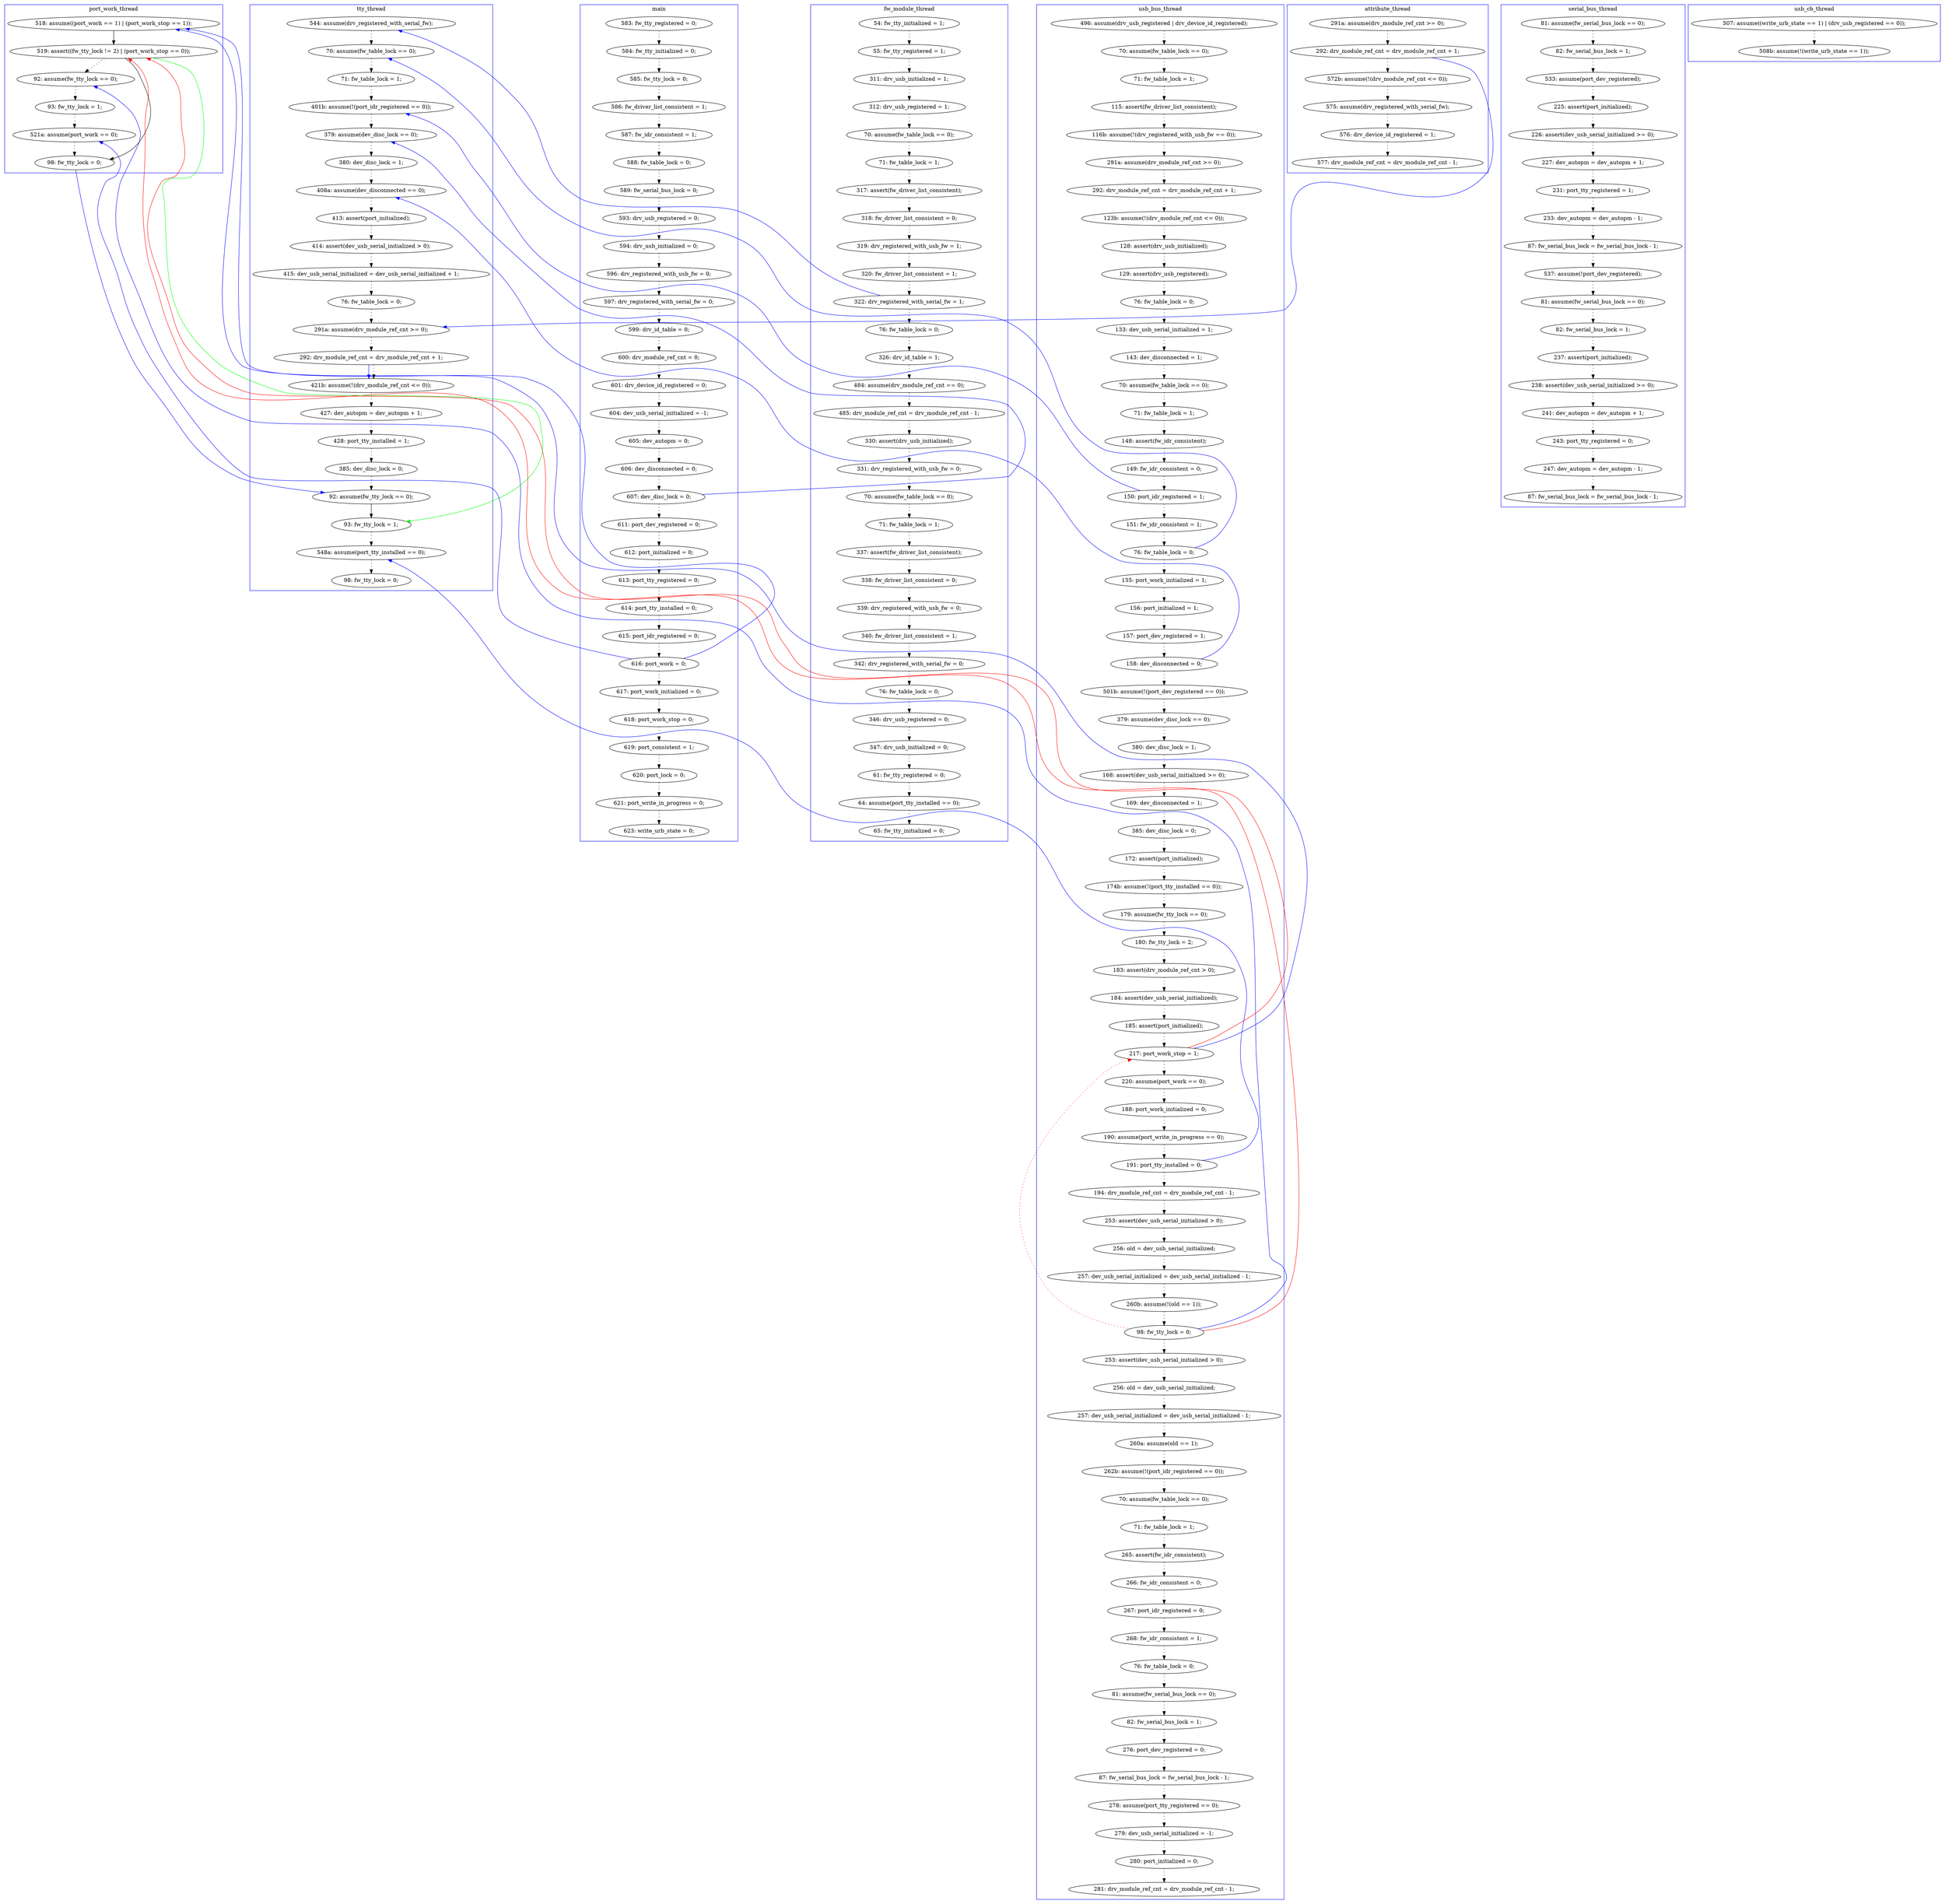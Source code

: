 digraph ProofObject {
	105 -> 106 [style = dotted, color = black]
	117 -> 120 [style = dotted, color = black]
	133 -> 141 [color = Blue, constraint = false]
	283 -> 284 [style = dotted, color = black]
	211 -> 212 [style = dotted, color = black]
	241 -> 243 [style = dotted, color = black]
	22 -> 23 [style = dotted, color = black]
	321 -> 323 [style = dotted, color = black]
	15 -> 16 [style = dotted, color = black]
	228 -> 239 [style = dotted, color = black]
	28 -> 29 [style = dotted, color = black]
	2 -> 3 [style = dotted, color = black]
	330 -> 335 [style = dotted, color = black]
	204 -> 205 [style = dotted, color = black]
	265 -> 266 [style = dotted, color = black]
	109 -> 111 [style = dotted, color = black]
	93 -> 101 [style = dotted, color = black]
	8 -> 9 [style = dotted, color = black]
	325 -> 329 [style = dotted, color = black]
	218 -> 219 [style = dotted, color = black]
	240 -> 241 [style = dotted, color = black]
	183 -> 187 [style = dotted, color = black]
	255 -> 258 [style = dotted, color = black]
	83 -> 122 [style = dotted, color = black]
	16 -> 17 [style = dotted, color = black]
	340 -> 341 [color = Black]
	5 -> 6 [style = dotted, color = black]
	67 -> 69 [style = dotted, color = black]
	228 -> 324 [color = Blue, constraint = false]
	54 -> 63 [style = dotted, color = black]
	248 -> 249 [style = dotted, color = black]
	201 -> 202 [style = dotted, color = black]
	326 -> 330 [style = dotted, color = black]
	266 -> 268 [style = dotted, color = black]
	63 -> 64 [style = dotted, color = black]
	46 -> 49 [style = dotted, color = black]
	27 -> 28 [style = dotted, color = black]
	339 -> 340 [color = Blue, constraint = false]
	146 -> 149 [style = dotted, color = black]
	52 -> 55 [style = dotted, color = black]
	208 -> 316 [color = Blue, constraint = false]
	90 -> 93 [style = dotted, color = black]
	323 -> 326 [style = dotted, color = black]
	154 -> 155 [style = dotted, color = black]
	160 -> 161 [style = dotted, color = black]
	317 -> 324 [style = dotted, color = black]
	358 -> 359 [style = dotted, color = black]
	116 -> 126 [color = Blue, constraint = false]
	209 -> 211 [style = dotted, color = black]
	252 -> 253 [style = dotted, color = black]
	275 -> 276 [style = dotted, color = black]
	25 -> 316 [color = Blue, constraint = false]
	145 -> 146 [style = dotted, color = black]
	12 -> 13 [style = dotted, color = black]
	149 -> 154 [style = dotted, color = black]
	87 -> 90 [style = dotted, color = black]
	26 -> 27 [style = dotted, color = black]
	317 -> 339 [color = Black]
	81 -> 84 [style = dotted, color = black]
	176 -> 177 [style = dotted, color = black]
	169 -> 173 [style = dotted, color = black]
	25 -> 329 [color = Blue, constraint = false]
	115 -> 169 [style = dotted, color = black]
	116 -> 117 [style = dotted, color = black]
	6 -> 7 [style = dotted, color = black]
	249 -> 252 [style = dotted, color = black]
	41 -> 42 [style = dotted, color = black]
	303 -> 304 [style = dotted, color = black]
	187 -> 340 [style = dotted, color = black]
	161 -> 163 [style = dotted, color = black]
	167 -> 168 [style = dotted, color = black]
	25 -> 26 [style = dotted, color = black]
	329 -> 339 [style = dotted, color = black]
	181 -> 183 [style = dotted, color = black]
	335 -> 346 [style = dotted, color = black]
	268 -> 273 [style = dotted, color = black]
	155 -> 158 [color = Blue, constraint = false]
	316 -> 317 [color = Black]
	55 -> 83 [color = Blue, constraint = false]
	49 -> 50 [style = dotted, color = black]
	300 -> 303 [style = dotted, color = black]
	284 -> 285 [style = dotted, color = black]
	42 -> 45 [style = dotted, color = black]
	193 -> 196 [style = dotted, color = black]
	123 -> 126 [style = dotted, color = black]
	319 -> 321 [style = dotted, color = black]
	258 -> 265 [style = dotted, color = black]
	75 -> 76 [style = dotted, color = black]
	131 -> 133 [style = dotted, color = black]
	205 -> 208 [style = dotted, color = black]
	341 -> 344 [style = dotted, color = black]
	273 -> 286 [style = dotted, color = black]
	18 -> 19 [style = dotted, color = black]
	271 -> 275 [style = dotted, color = black]
	309 -> 310 [style = dotted, color = black]
	173 -> 278 [style = dotted, color = black]
	51 -> 52 [style = dotted, color = black]
	324 -> 325 [style = dotted, color = black]
	133 -> 170 [style = dotted, color = black]
	223 -> 271 [style = dotted, color = black]
	135 -> 141 [style = dotted, color = black]
	23 -> 24 [style = dotted, color = black]
	282 -> 283 [style = dotted, color = black]
	84 -> 87 [style = dotted, color = black]
	276 -> 282 [style = dotted, color = black]
	11 -> 12 [style = dotted, color = black]
	245 -> 248 [style = dotted, color = black]
	214 -> 218 [style = dotted, color = black]
	222 -> 228 [style = dotted, color = black]
	344 -> 373 [style = dotted, color = black]
	243 -> 245 [style = dotted, color = black]
	293 -> 298 [style = dotted, color = black]
	30 -> 31 [style = dotted, color = black]
	37 -> 41 [style = dotted, color = black]
	304 -> 309 [style = dotted, color = black]
	115 -> 154 [color = Blue, constraint = false]
	111 -> 116 [style = dotted, color = black]
	288 -> 290 [style = dotted, color = black]
	50 -> 51 [style = dotted, color = black]
	290 -> 292 [style = dotted, color = black]
	208 -> 317 [color = Red, constraint = false]
	228 -> 317 [color = Red, constraint = false]
	346 -> 351 [style = dotted, color = black]
	29 -> 30 [style = dotted, color = black]
	285 -> 293 [style = dotted, color = black]
	158 -> 181 [style = dotted, color = black]
	134 -> 135 [style = dotted, color = black]
	20 -> 21 [style = dotted, color = black]
	192 -> 193 [style = dotted, color = black]
	163 -> 166 [style = dotted, color = black]
	129 -> 131 [style = dotted, color = black]
	69 -> 75 [style = dotted, color = black]
	142 -> 145 [style = dotted, color = black]
	278 -> 294 [style = dotted, color = black]
	101 -> 105 [style = dotted, color = black]
	239 -> 240 [style = dotted, color = black]
	286 -> 288 [style = dotted, color = black]
	24 -> 25 [style = dotted, color = black]
	155 -> 158 [style = dotted, color = black]
	213 -> 214 [style = dotted, color = black]
	120 -> 128 [style = dotted, color = black]
	60 -> 70 [style = dotted, color = black]
	299 -> 300 [style = dotted, color = black]
	228 -> 208 [style = dotted, color = red, constraint = false]
	114 -> 115 [style = dotted, color = black]
	19 -> 134 [color = Blue, constraint = false]
	7 -> 8 [style = dotted, color = black]
	4 -> 5 [style = dotted, color = black]
	3 -> 4 [style = dotted, color = black]
	189 -> 192 [style = dotted, color = black]
	76 -> 81 [style = dotted, color = black]
	357 -> 358 [style = dotted, color = black]
	177 -> 223 [style = dotted, color = black]
	220 -> 222 [style = dotted, color = black]
	203 -> 204 [style = dotted, color = black]
	55 -> 60 [style = dotted, color = black]
	14 -> 15 [style = dotted, color = black]
	188 -> 189 [style = dotted, color = black]
	212 -> 213 [style = dotted, color = black]
	170 -> 188 [style = dotted, color = black]
	200 -> 201 [style = dotted, color = black]
	168 -> 176 [style = dotted, color = black]
	45 -> 46 [style = dotted, color = black]
	126 -> 134 [style = dotted, color = black]
	141 -> 142 [style = dotted, color = black]
	347 -> 349 [style = dotted, color = black]
	19 -> 20 [style = dotted, color = black]
	219 -> 220 [style = dotted, color = black]
	36 -> 37 [style = dotted, color = black]
	351 -> 357 [style = dotted, color = black]
	64 -> 67 [style = dotted, color = black]
	13 -> 14 [style = dotted, color = black]
	17 -> 18 [style = dotted, color = black]
	253 -> 254 [style = dotted, color = black]
	128 -> 129 [style = dotted, color = black]
	106 -> 109 [style = dotted, color = black]
	122 -> 123 [style = dotted, color = black]
	310 -> 319 [style = dotted, color = black]
	198 -> 200 [style = dotted, color = black]
	70 -> 299 [style = dotted, color = black]
	208 -> 209 [style = dotted, color = black]
	202 -> 203 [style = dotted, color = black]
	10 -> 11 [style = dotted, color = black]
	120 -> 122 [color = Blue, constraint = false]
	213 -> 344 [color = Blue, constraint = false]
	21 -> 22 [style = dotted, color = black]
	166 -> 167 [style = dotted, color = black]
	196 -> 198 [style = dotted, color = black]
	254 -> 255 [style = dotted, color = black]
	9 -> 10 [style = dotted, color = black]
	317 -> 341 [color = Green, constraint = false]
	subgraph cluster6 {
		label = usb_cb_thread
		color = blue
		349  [label = "508b: assume(!(write_urb_state == 1));"]
		347  [label = "507: assume((write_urb_state == 1) | (drv_usb_registered == 0));"]
	}
	subgraph cluster7 {
		label = port_work_thread
		color = blue
		325  [label = "93: fw_tty_lock = 1;"]
		316  [label = "518: assume((port_work == 1) | (port_work_stop == 1));"]
		317  [label = "519: assert((fw_tty_lock != 2) | (port_work_stop == 0));"]
		329  [label = "521a: assume(port_work == 0);"]
		324  [label = "92: assume(fw_tty_lock == 0);"]
		339  [label = "98: fw_tty_lock = 0;"]
	}
	subgraph cluster0 {
		label = main
		color = blue
		13  [label = "599: drv_id_table = 0;"]
		14  [label = "600: drv_module_ref_cnt = 0;"]
		27  [label = "618: port_work_stop = 0;"]
		2  [label = "583: fw_tty_registered = 0;"]
		30  [label = "621: port_write_in_progress = 0;"]
		5  [label = "586: fw_driver_list_consistent = 1;"]
		7  [label = "588: fw_table_lock = 0;"]
		31  [label = "623: write_urb_state = 0;"]
		9  [label = "593: drv_usb_registered = 0;"]
		12  [label = "597: drv_registered_with_serial_fw = 0;"]
		15  [label = "601: drv_device_id_registered = 0;"]
		16  [label = "604: dev_usb_serial_initialized = -1;"]
		3  [label = "584: fw_tty_initialized = 0;"]
		20  [label = "611: port_dev_registered = 0;"]
		18  [label = "606: dev_disconnected = 0;"]
		10  [label = "594: drv_usb_initialized = 0;"]
		8  [label = "589: fw_serial_bus_lock = 0;"]
		11  [label = "596: drv_registered_with_usb_fw = 0;"]
		25  [label = "616: port_work = 0;"]
		24  [label = "615: port_idr_registered = 0;"]
		26  [label = "617: port_work_initialized = 0;"]
		21  [label = "612: port_initialized = 0;"]
		22  [label = "613: port_tty_registered = 0;"]
		19  [label = "607: dev_disc_lock = 0;"]
		28  [label = "619: port_consistent = 1;"]
		4  [label = "585: fw_tty_lock = 0;"]
		6  [label = "587: fw_idr_consistent = 1;"]
		17  [label = "605: dev_autopm = 0;"]
		29  [label = "620: port_lock = 0;"]
		23  [label = "614: port_tty_installed = 0;"]
	}
	subgraph cluster5 {
		label = attribute_thread
		color = blue
		278  [label = "576: drv_device_id_registered = 1;"]
		114  [label = "291a: assume(drv_module_ref_cnt >= 0);"]
		294  [label = "577: drv_module_ref_cnt = drv_module_ref_cnt - 1;"]
		173  [label = "575: assume(drv_registered_with_serial_fw);"]
		169  [label = "572b: assume(!(drv_module_ref_cnt <= 0));"]
		115  [label = "292: drv_module_ref_cnt = drv_module_ref_cnt + 1;"]
	}
	subgraph cluster4 {
		label = tty_thread
		color = blue
		142  [label = "413: assert(port_initialized);"]
		134  [label = "379: assume(dev_disc_lock == 0);"]
		340  [label = "92: assume(fw_tty_lock == 0);"]
		135  [label = "380: dev_disc_lock = 1;"]
		187  [label = "385: dev_disc_lock = 0;"]
		183  [label = "428: port_tty_installed = 1;"]
		145  [label = "414: assert(dev_usb_serial_initialized > 0);"]
		181  [label = "427: dev_autopm = dev_autopm + 1;"]
		154  [label = "291a: assume(drv_module_ref_cnt >= 0);"]
		122  [label = "70: assume(fw_table_lock == 0);"]
		158  [label = "421b: assume(!(drv_module_ref_cnt <= 0));"]
		141  [label = "408a: assume(dev_disconnected == 0);"]
		373  [label = "98: fw_tty_lock = 0;"]
		155  [label = "292: drv_module_ref_cnt = drv_module_ref_cnt + 1;"]
		341  [label = "93: fw_tty_lock = 1;"]
		126  [label = "401b: assume(!(port_idr_registered == 0));"]
		83  [label = "544: assume(drv_registered_with_serial_fw);"]
		146  [label = "415: dev_usb_serial_initialized = dev_usb_serial_initialized + 1;"]
		123  [label = "71: fw_table_lock = 1;"]
		344  [label = "548a: assume(port_tty_installed == 0);"]
		149  [label = "76: fw_table_lock = 0;"]
	}
	subgraph cluster1 {
		label = fw_module_thread
		color = blue
		42  [label = "312: drv_usb_registered = 1;"]
		351  [label = "347: drv_usb_initialized = 0;"]
		45  [label = "70: assume(fw_table_lock == 0);"]
		304  [label = "331: drv_registered_with_usb_fw = 0;"]
		323  [label = "339: drv_registered_with_usb_fw = 0;"]
		309  [label = "70: assume(fw_table_lock == 0);"]
		37  [label = "55: fw_tty_registered = 1;"]
		55  [label = "322: drv_registered_with_serial_fw = 1;"]
		300  [label = "485: drv_module_ref_cnt = drv_module_ref_cnt - 1;"]
		358  [label = "64: assume(port_tty_installed == 0);"]
		321  [label = "338: fw_driver_list_consistent = 0;"]
		50  [label = "318: fw_driver_list_consistent = 0;"]
		46  [label = "71: fw_table_lock = 1;"]
		299  [label = "484: assume(drv_module_ref_cnt == 0);"]
		310  [label = "71: fw_table_lock = 1;"]
		303  [label = "330: assert(drv_usb_initialized);"]
		49  [label = "317: assert(fw_driver_list_consistent);"]
		51  [label = "319: drv_registered_with_usb_fw = 1;"]
		60  [label = "76: fw_table_lock = 0;"]
		330  [label = "342: drv_registered_with_serial_fw = 0;"]
		41  [label = "311: drv_usb_initialized = 1;"]
		319  [label = "337: assert(fw_driver_list_consistent);"]
		335  [label = "76: fw_table_lock = 0;"]
		326  [label = "340: fw_driver_list_consistent = 1;"]
		52  [label = "320: fw_driver_list_consistent = 1;"]
		346  [label = "346: drv_usb_registered = 0;"]
		357  [label = "61: fw_tty_registered = 0;"]
		36  [label = "54: fw_tty_initialized = 1;"]
		70  [label = "326: drv_id_table = 1;"]
		359  [label = "65: fw_tty_initialized = 0;"]
	}
	subgraph cluster2 {
		label = usb_bus_thread
		color = blue
		228  [label = "98: fw_tty_lock = 0;"]
		133  [label = "158: dev_disconnected = 0;"]
		93  [label = "133: dev_usb_serial_initialized = 1;"]
		189  [label = "380: dev_disc_lock = 1;"]
		268  [label = "276: port_dev_registered = 0;"]
		75  [label = "291a: assume(drv_module_ref_cnt >= 0);"]
		69  [label = "116b: assume(!(drv_registered_with_usb_fw == 0));"]
		211  [label = "188: port_work_initialized = 0;"]
		188  [label = "379: assume(dev_disc_lock == 0);"]
		253  [label = "266: fw_idr_consistent = 0;"]
		212  [label = "190: assume(port_write_in_progress == 0);"]
		239  [label = "253: assert(dev_usb_serial_initialized > 0);"]
		248  [label = "70: assume(fw_table_lock == 0);"]
		290  [label = "280: port_initialized = 0;"]
		258  [label = "76: fw_table_lock = 0;"]
		243  [label = "260a: assume(old == 1);"]
		129  [label = "156: port_initialized = 1;"]
		120  [label = "76: fw_table_lock = 0;"]
		117  [label = "151: fw_idr_consistent = 1;"]
		249  [label = "71: fw_table_lock = 1;"]
		67  [label = "115: assert(fw_driver_list_consistent);"]
		265  [label = "81: assume(fw_serial_bus_lock == 0);"]
		222  [label = "260b: assume(!(old == 1));"]
		241  [label = "257: dev_usb_serial_initialized = dev_usb_serial_initialized - 1;"]
		214  [label = "194: drv_module_ref_cnt = drv_module_ref_cnt - 1;"]
		106  [label = "71: fw_table_lock = 1;"]
		193  [label = "169: dev_disconnected = 1;"]
		116  [label = "150: port_idr_registered = 1;"]
		220  [label = "257: dev_usb_serial_initialized = dev_usb_serial_initialized - 1;"]
		273  [label = "87: fw_serial_bus_lock = fw_serial_bus_lock - 1;"]
		90  [label = "76: fw_table_lock = 0;"]
		196  [label = "385: dev_disc_lock = 0;"]
		209  [label = "220: assume(port_work == 0);"]
		76  [label = "292: drv_module_ref_cnt = drv_module_ref_cnt + 1;"]
		218  [label = "253: assert(dev_usb_serial_initialized > 0);"]
		240  [label = "256: old = dev_usb_serial_initialized;"]
		266  [label = "82: fw_serial_bus_lock = 1;"]
		84  [label = "128: assert(drv_usb_initialized);"]
		204  [label = "184: assert(dev_usb_serial_initialized);"]
		64  [label = "71: fw_table_lock = 1;"]
		101  [label = "143: dev_disconnected = 1;"]
		205  [label = "185: assert(port_initialized);"]
		198  [label = "172: assert(port_initialized);"]
		170  [label = "501b: assume(!(port_dev_registered == 0));"]
		203  [label = "183: assert(drv_module_ref_cnt > 0);"]
		288  [label = "279: dev_usb_serial_initialized = -1;"]
		200  [label = "174b: assume(!(port_tty_installed == 0));"]
		111  [label = "149: fw_idr_consistent = 0;"]
		219  [label = "256: old = dev_usb_serial_initialized;"]
		286  [label = "278: assume(port_tty_registered == 0);"]
		105  [label = "70: assume(fw_table_lock == 0);"]
		255  [label = "268: fw_idr_consistent = 1;"]
		201  [label = "179: assume(fw_tty_lock == 0);"]
		81  [label = "123b: assume(!(drv_module_ref_cnt <= 0));"]
		208  [label = "217: port_work_stop = 1;"]
		213  [label = "191: port_tty_installed = 0;"]
		109  [label = "148: assert(fw_idr_consistent);"]
		131  [label = "157: port_dev_registered = 1;"]
		54  [label = "496: assume(drv_usb_registered | drv_device_id_registered);"]
		192  [label = "168: assert(dev_usb_serial_initialized >= 0);"]
		87  [label = "129: assert(drv_usb_registered);"]
		292  [label = "281: drv_module_ref_cnt = drv_module_ref_cnt - 1;"]
		128  [label = "155: port_work_initialized = 1;"]
		252  [label = "265: assert(fw_idr_consistent);"]
		202  [label = "180: fw_tty_lock = 2;"]
		63  [label = "70: assume(fw_table_lock == 0);"]
		245  [label = "262b: assume(!(port_idr_registered == 0));"]
		254  [label = "267: port_idr_registered = 0;"]
	}
	subgraph cluster3 {
		label = serial_bus_thread
		color = blue
		167  [label = "226: assert(dev_usb_serial_initialized >= 0);"]
		166  [label = "225: assert(port_initialized);"]
		276  [label = "82: fw_serial_bus_lock = 1;"]
		283  [label = "238: assert(dev_usb_serial_initialized >= 0);"]
		298  [label = "87: fw_serial_bus_lock = fw_serial_bus_lock - 1;"]
		160  [label = "81: assume(fw_serial_bus_lock == 0);"]
		285  [label = "243: port_tty_registered = 0;"]
		293  [label = "247: dev_autopm = dev_autopm - 1;"]
		282  [label = "237: assert(port_initialized);"]
		271  [label = "537: assume(!port_dev_registered);"]
		161  [label = "82: fw_serial_bus_lock = 1;"]
		168  [label = "227: dev_autopm = dev_autopm + 1;"]
		223  [label = "87: fw_serial_bus_lock = fw_serial_bus_lock - 1;"]
		177  [label = "233: dev_autopm = dev_autopm - 1;"]
		284  [label = "241: dev_autopm = dev_autopm + 1;"]
		163  [label = "533: assume(port_dev_registered);"]
		275  [label = "81: assume(fw_serial_bus_lock == 0);"]
		176  [label = "231: port_tty_registered = 1;"]
	}
}
